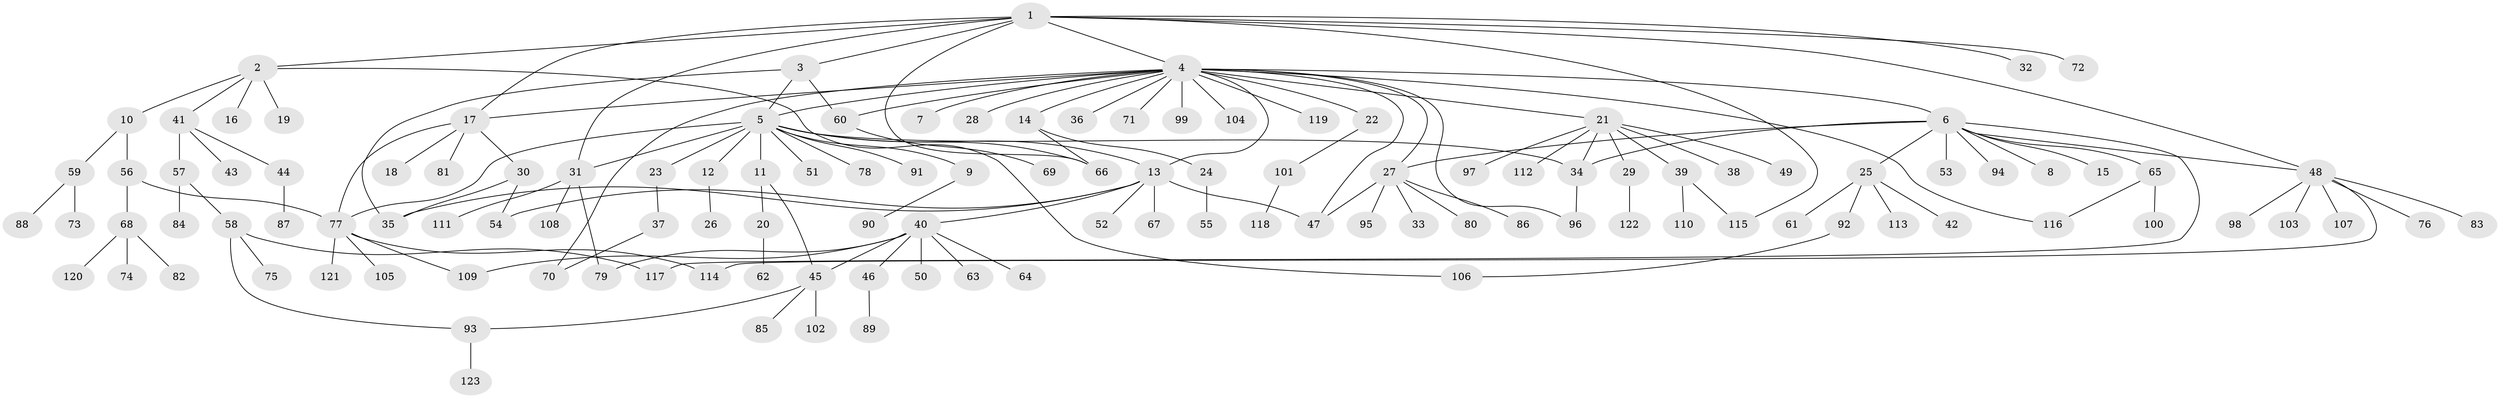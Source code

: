 // coarse degree distribution, {9: 0.011494252873563218, 5: 0.034482758620689655, 20: 0.011494252873563218, 13: 0.011494252873563218, 10: 0.011494252873563218, 1: 0.4942528735632184, 3: 0.11494252873563218, 7: 0.04597701149425287, 2: 0.19540229885057472, 4: 0.04597701149425287, 6: 0.022988505747126436}
// Generated by graph-tools (version 1.1) at 2025/50/03/04/25 22:50:17]
// undirected, 123 vertices, 151 edges
graph export_dot {
  node [color=gray90,style=filled];
  1;
  2;
  3;
  4;
  5;
  6;
  7;
  8;
  9;
  10;
  11;
  12;
  13;
  14;
  15;
  16;
  17;
  18;
  19;
  20;
  21;
  22;
  23;
  24;
  25;
  26;
  27;
  28;
  29;
  30;
  31;
  32;
  33;
  34;
  35;
  36;
  37;
  38;
  39;
  40;
  41;
  42;
  43;
  44;
  45;
  46;
  47;
  48;
  49;
  50;
  51;
  52;
  53;
  54;
  55;
  56;
  57;
  58;
  59;
  60;
  61;
  62;
  63;
  64;
  65;
  66;
  67;
  68;
  69;
  70;
  71;
  72;
  73;
  74;
  75;
  76;
  77;
  78;
  79;
  80;
  81;
  82;
  83;
  84;
  85;
  86;
  87;
  88;
  89;
  90;
  91;
  92;
  93;
  94;
  95;
  96;
  97;
  98;
  99;
  100;
  101;
  102;
  103;
  104;
  105;
  106;
  107;
  108;
  109;
  110;
  111;
  112;
  113;
  114;
  115;
  116;
  117;
  118;
  119;
  120;
  121;
  122;
  123;
  1 -- 2;
  1 -- 3;
  1 -- 4;
  1 -- 17;
  1 -- 31;
  1 -- 32;
  1 -- 48;
  1 -- 66;
  1 -- 72;
  1 -- 115;
  2 -- 10;
  2 -- 16;
  2 -- 19;
  2 -- 41;
  2 -- 106;
  3 -- 5;
  3 -- 35;
  3 -- 60;
  4 -- 5;
  4 -- 6;
  4 -- 7;
  4 -- 13;
  4 -- 14;
  4 -- 17;
  4 -- 21;
  4 -- 22;
  4 -- 27;
  4 -- 28;
  4 -- 36;
  4 -- 47;
  4 -- 60;
  4 -- 70;
  4 -- 71;
  4 -- 96;
  4 -- 99;
  4 -- 104;
  4 -- 116;
  4 -- 119;
  5 -- 9;
  5 -- 11;
  5 -- 12;
  5 -- 13;
  5 -- 23;
  5 -- 31;
  5 -- 34;
  5 -- 51;
  5 -- 66;
  5 -- 77;
  5 -- 78;
  5 -- 91;
  6 -- 8;
  6 -- 15;
  6 -- 25;
  6 -- 27;
  6 -- 34;
  6 -- 48;
  6 -- 53;
  6 -- 65;
  6 -- 94;
  6 -- 117;
  9 -- 90;
  10 -- 56;
  10 -- 59;
  11 -- 20;
  11 -- 45;
  12 -- 26;
  13 -- 35;
  13 -- 40;
  13 -- 47;
  13 -- 52;
  13 -- 54;
  13 -- 67;
  14 -- 24;
  14 -- 66;
  17 -- 18;
  17 -- 30;
  17 -- 77;
  17 -- 81;
  20 -- 62;
  21 -- 29;
  21 -- 34;
  21 -- 38;
  21 -- 39;
  21 -- 49;
  21 -- 97;
  21 -- 112;
  22 -- 101;
  23 -- 37;
  24 -- 55;
  25 -- 42;
  25 -- 61;
  25 -- 92;
  25 -- 113;
  27 -- 33;
  27 -- 47;
  27 -- 80;
  27 -- 86;
  27 -- 95;
  29 -- 122;
  30 -- 35;
  30 -- 54;
  31 -- 79;
  31 -- 108;
  31 -- 111;
  34 -- 96;
  37 -- 70;
  39 -- 110;
  39 -- 115;
  40 -- 45;
  40 -- 46;
  40 -- 50;
  40 -- 63;
  40 -- 64;
  40 -- 79;
  40 -- 109;
  41 -- 43;
  41 -- 44;
  41 -- 57;
  44 -- 87;
  45 -- 85;
  45 -- 93;
  45 -- 102;
  46 -- 89;
  48 -- 76;
  48 -- 83;
  48 -- 98;
  48 -- 103;
  48 -- 107;
  48 -- 114;
  56 -- 68;
  56 -- 77;
  57 -- 58;
  57 -- 84;
  58 -- 75;
  58 -- 93;
  58 -- 117;
  59 -- 73;
  59 -- 88;
  60 -- 69;
  65 -- 100;
  65 -- 116;
  68 -- 74;
  68 -- 82;
  68 -- 120;
  77 -- 105;
  77 -- 109;
  77 -- 114;
  77 -- 121;
  92 -- 106;
  93 -- 123;
  101 -- 118;
}
